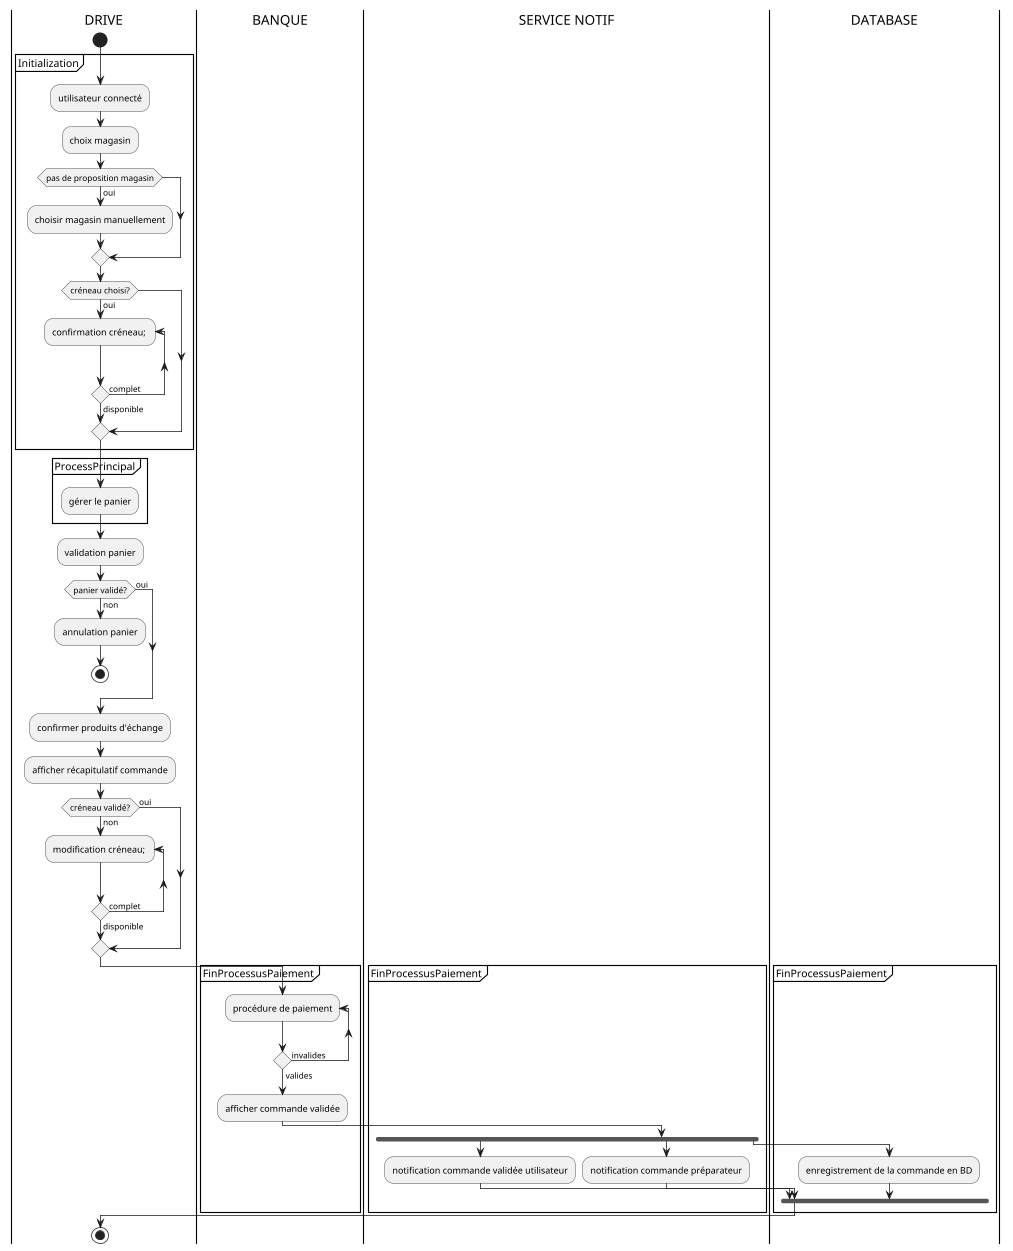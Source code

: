 @startuml Activité Client

scale 0.75



|DRIVE|
start

partition Initialization {
:utilisateur connecté;

:choix magasin;
if(pas de proposition magasin) then (oui)
    :choisir magasin manuellement;
endif


if(créneau choisi?) then (oui)
    repeat :confirmation créneau; ;
    repeat while () is (complet) not (disponible)
endif

}

partition ProcessPrincipal {

:gérer le panier;
}
':ajout de produit au panier;
'if (produit en stock ?) then (oui)
 '   :ajout du produit au panier; 
'else (non)
  '  :affiche les magasins où produit dispo;
'endif
'split




:validation panier;
if(panier validé?) then (non)
:annulation panier;
stop
else (oui)
endif 

:confirmer produits d'échange;
:afficher récapitulatif commande;
if(créneau validé?) then (non)
 repeat :modification créneau; ;
    repeat while () is (complet) not (disponible)
else (oui)
endif

partition FinProcessusPaiement {

|BANQUE|
repeat :procédure de paiement;
repeat while () is (invalides) not (valides)
:afficher commande validée;

|DRIVE|
|SERVICE NOTIF|
fork
:notification commande validée utilisateur;
fork again
:notification commande préparateur;
|DATABASE|
fork again
:enregistrement de la commande en BD;
end fork
|DRIVE|
}

stop

@enduml